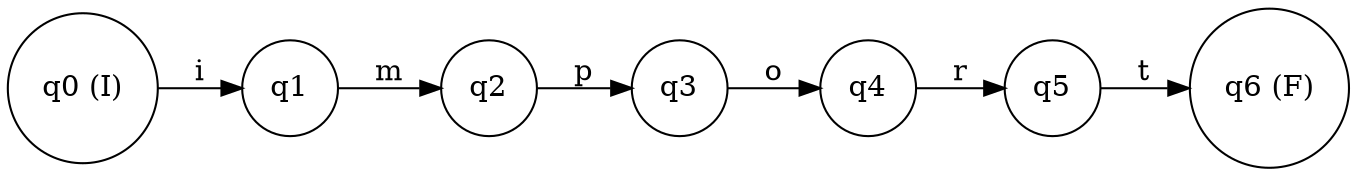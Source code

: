 digraph finite_state_machine {
rankdir=LR;
node [shape = circle];
q0 [label="q0 (I)"];
q1 [label="q1"];
q2 [label="q2"];
q3 [label="q3"];
q4 [label="q4"];
q5 [label="q5"];
q6 [label="q6 (F)"];
q0 -> q1 [label="i"];
q1 -> q2 [label="m"];
q2 -> q3 [label="p"];
q3 -> q4 [label="o"];
q4 -> q5 [label="r"];
q5 -> q6 [label="t"];
}